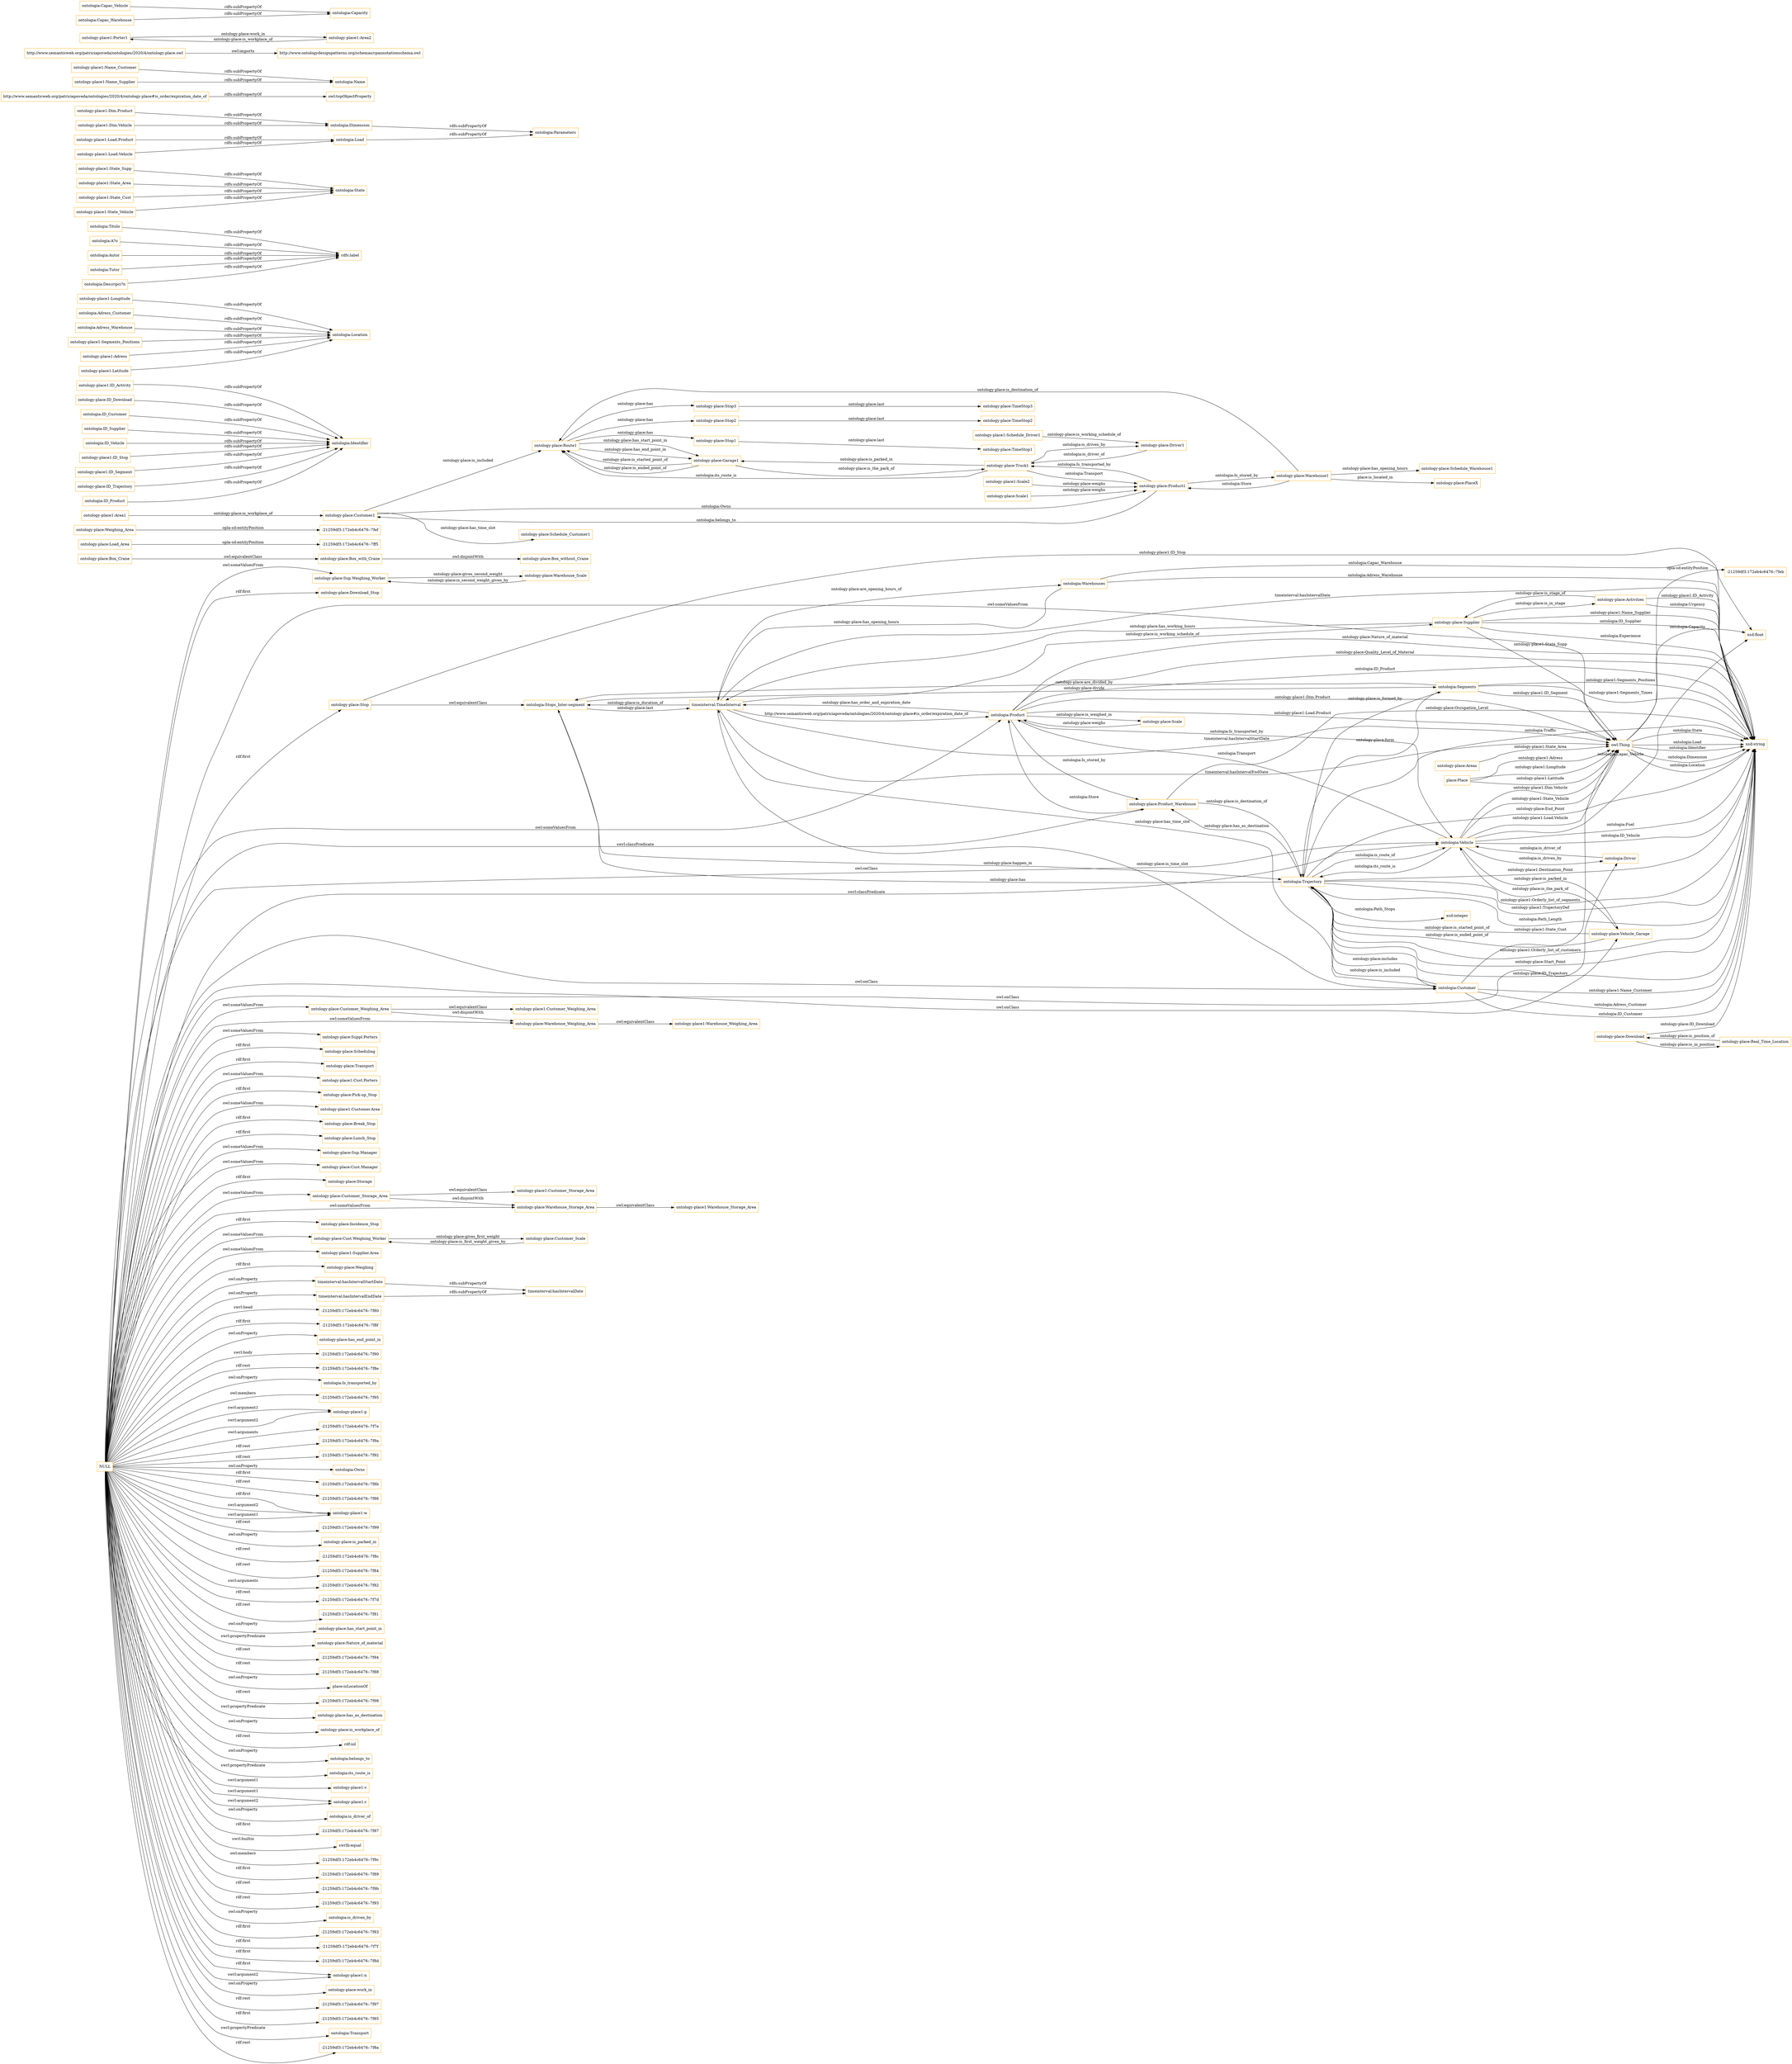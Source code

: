 digraph ar2dtool_diagram { 
rankdir=LR;
size="1501"
node [shape = rectangle, color="orange"]; "ontology-place:Sup.Weighing_Worker" "ontology-place:Supplier" "ontology-place:Download_Stop" "ontology-place:Customer_Scale" "ontology-place:Stop" "ontology-place:Customer_Weighing_Area" "ontology-place:Box_Crane" "ontology-place:Suppl.Porters" "ontology-place:Scheduling" "ontologia:Driver" "ontology-place:Warehouse_Scale" "ontology-place:Transport" "ontology-place1:Cust.Porters" "ontology-place:Pick-up_Stop" "ontology-place1:Customer.Area" "ontology-place:Break_Stop" "ontologia:Warehouses" "ontology-place1:Warehouse_Weighing_Area" "timeinterval:TimeInterval" "ontology-place:Lunch_Stop" "ontologia:Segments" "ontology-place:Sup.Manager" "ontology-place:Vehicle_Garage" "ontologia:Stops_Inter-segment" "ontology-place:Cust.Manager" "ontology-place:Box_with_Crane" "ontology-place:Warehouse_Weighing_Area" "ontologia:Product" "ontology-place:Product_Warehouse" "ontology-place1:Customer_Weighing_Area" "ontology-place1:Warehouse_Storage_Area" "ontologia:Customer" "ontology-place:Real_Time_Location" "ontology-place:Areas" "ontology-place:Box_without_Crane" "ontology-place1:Customer_Storage_Area" "ontology-place:Activities" "ontology-place:Storage" "ontology-place:Warehouse_Storage_Area" "ontology-place:Scale" "owl:Thing" "ontology-place:Customer_Storage_Area" "ontology-place:Incidence_Stop" "ontology-place:Download" "ontology-place:Cust.Weighing_Worker" "place:Place" "ontology-place1:Supplier.Area" "ontology-place:Weighing" "ontology-place:Load_Area" "ontologia:Trajectory" "ontologia:Vehicle" "ontology-place:Weighing_Area" ; /*classes style*/
	"ontology-place1:Area1" -> "ontology-place:Customer1" [ label = "ontology-place:is_workplace_of" ];
	"timeinterval:hasIntervalStartDate" -> "timeinterval:hasIntervalDate" [ label = "rdfs:subPropertyOf" ];
	"ontology-place:Route1" -> "ontology-place:Stop2" [ label = "ontology-place:has" ];
	"ontology-place:Route1" -> "ontology-place:Stop1" [ label = "ontology-place:has" ];
	"ontology-place:Route1" -> "ontology-place:Garage1" [ label = "ontology-place:has_start_point_in" ];
	"ontology-place:Route1" -> "ontology-place:Stop3" [ label = "ontology-place:has" ];
	"ontology-place:Route1" -> "ontology-place:Garage1" [ label = "ontology-place:has_end_point_in" ];
	"ontology-place:Garage1" -> "ontology-place:Truck1" [ label = "ontology-place:is_the_park_of" ];
	"ontology-place:Garage1" -> "ontology-place:Route1" [ label = "ontology-place:is_started_point_of" ];
	"ontology-place:Garage1" -> "ontology-place:Route1" [ label = "ontology-place:is_ended_point_of" ];
	"ontology-place:Truck1" -> "ontology-place:Driver1" [ label = "ontologia:is_driven_by" ];
	"ontology-place:Truck1" -> "ontology-place:Route1" [ label = "ontologia:its_route_is" ];
	"ontology-place:Truck1" -> "ontology-place:Garage1" [ label = "ontology-place:is_parked_in" ];
	"ontology-place:Truck1" -> "ontology-place:Product1" [ label = "ontologia:Transport" ];
	"ontology-place:Warehouse_Weighing_Area" -> "ontology-place1:Warehouse_Weighing_Area" [ label = "owl:equivalentClass" ];
	"ontology-place1:ID_Activity" -> "ontologia:Identifier" [ label = "rdfs:subPropertyOf" ];
	"ontology-place1:Longitude" -> "ontologia:Location" [ label = "rdfs:subPropertyOf" ];
	"ontologia:Adress_Customer" -> "ontologia:Location" [ label = "rdfs:subPropertyOf" ];
	"ontologia:Titulo" -> "rdfs:label" [ label = "rdfs:subPropertyOf" ];
	"ontology-place:Box_Crane" -> "ontology-place:Box_with_Crane" [ label = "owl:equivalentClass" ];
	"ontology-place1:State_Supp" -> "ontologia:State" [ label = "rdfs:subPropertyOf" ];
	"ontologia:Adress_Warehouse" -> "ontologia:Location" [ label = "rdfs:subPropertyOf" ];
	"ontology-place1:Scale2" -> "ontology-place:Product1" [ label = "ontology-place:weighs" ];
	"ontology-place:Customer_Weighing_Area" -> "ontology-place:Warehouse_Weighing_Area" [ label = "owl:disjointWith" ];
	"ontology-place:Customer_Weighing_Area" -> "ontology-place1:Customer_Weighing_Area" [ label = "owl:equivalentClass" ];
	"ontology-place:Warehouse1" -> "ontology-place:Product1" [ label = "ontologia:Store" ];
	"ontology-place:Warehouse1" -> "ontology-place:Route1" [ label = "ontology-place:is_destination_of" ];
	"ontology-place:Warehouse1" -> "ontology-place:Schedule_Warehouse1" [ label = "ontology-place:has_opening_hours" ];
	"ontology-place:Warehouse1" -> "ontology-place:PlaceX" [ label = "place:is_located_in" ];
	"ontology-place:Warehouse_Storage_Area" -> "ontology-place1:Warehouse_Storage_Area" [ label = "owl:equivalentClass" ];
	"ontology-place:Scale1" -> "ontology-place:Product1" [ label = "ontology-place:weighs" ];
	"ontology-place:Stop3" -> "ontology-place:TimeStop3" [ label = "ontology-place:last" ];
	"ontologia:Load" -> "ontologia:Parameters" [ label = "rdfs:subPropertyOf" ];
	"http://www.semanticweb.org/patriciapoveda/ontologies/2020/4/ontology-place#is_order/expiration_date_of" -> "owl:topObjectProperty" [ label = "rdfs:subPropertyOf" ];
	"ontology-place:Product1" -> "ontology-place:Warehouse1" [ label = "ontologia:Is_stored_by" ];
	"ontology-place:Product1" -> "ontology-place:Customer1" [ label = "ontologia:belongs_to" ];
	"ontology-place:Product1" -> "ontology-place:Truck1" [ label = "ontologia:Is_transported_by" ];
	"timeinterval:hasIntervalEndDate" -> "timeinterval:hasIntervalDate" [ label = "rdfs:subPropertyOf" ];
	"ontology-place:Driver1" -> "ontology-place:Truck1" [ label = "ontologia:is_driver_of" ];
	"ontology-place1:Name_Customer" -> "ontologia:Name" [ label = "rdfs:subPropertyOf" ];
	"http://www.semanticweb.org/patriciapoveda/ontologies/2020/4/ontology-place.owl" -> "http://www.ontologydesignpatterns.org/schemas/cpannotationschema.owl" [ label = "owl:imports" ];
	"ontologia:Dimension" -> "ontologia:Parameters" [ label = "rdfs:subPropertyOf" ];
	"ontology-place:Load_Area" -> "-21259df3:172eb4c6476:-7ff5" [ label = "opla-sd:entityPosition" ];
	"ontology-place:Weighing_Area" -> "-21259df3:172eb4c6476:-7fef" [ label = "opla-sd:entityPosition" ];
	"ontology-place:Box_with_Crane" -> "ontology-place:Box_without_Crane" [ label = "owl:disjointWith" ];
	"ontology-place:Stop2" -> "ontology-place:TimeStop2" [ label = "ontology-place:last" ];
	"ontology-place:ID_Download" -> "ontologia:Identifier" [ label = "rdfs:subPropertyOf" ];
	"ontologia:ID_Customer" -> "ontologia:Identifier" [ label = "rdfs:subPropertyOf" ];
	"ontologia:ID_Supplier" -> "ontologia:Identifier" [ label = "rdfs:subPropertyOf" ];
	"ontology-place1:Porter1" -> "ontology-place1:Area2" [ label = "ontology-place:work_in" ];
	"ontology-place1:Segments_Positions" -> "ontologia:Location" [ label = "rdfs:subPropertyOf" ];
	"owl:Thing" -> "-21259df3:172eb4c6476:-7feb" [ label = "opla-sd:entityPosition" ];
	"NULL" -> "-21259df3:172eb4c6476:-7f80" [ label = "swrl:head" ];
	"NULL" -> "-21259df3:172eb4c6476:-7f8f" [ label = "rdf:first" ];
	"NULL" -> "ontology-place:has_end_point_in" [ label = "owl:onProperty" ];
	"NULL" -> "-21259df3:172eb4c6476:-7f90" [ label = "swrl:body" ];
	"NULL" -> "ontology-place:Customer_Weighing_Area" [ label = "owl:someValuesFrom" ];
	"NULL" -> "-21259df3:172eb4c6476:-7f8e" [ label = "rdf:rest" ];
	"NULL" -> "ontologia:Is_transported_by" [ label = "owl:onProperty" ];
	"NULL" -> "-21259df3:172eb4c6476:-7f95" [ label = "owl:members" ];
	"NULL" -> "ontology-place1:p" [ label = "swrl:argument1" ];
	"NULL" -> "-21259df3:172eb4c6476:-7f7e" [ label = "swrl:arguments" ];
	"NULL" -> "-21259df3:172eb4c6476:-7f9a" [ label = "rdf:rest" ];
	"NULL" -> "-21259df3:172eb4c6476:-7f92" [ label = "rdf:rest" ];
	"NULL" -> "ontologia:Owns" [ label = "owl:onProperty" ];
	"NULL" -> "-21259df3:172eb4c6476:-7f8b" [ label = "rdf:first" ];
	"NULL" -> "-21259df3:172eb4c6476:-7f86" [ label = "rdf:rest" ];
	"NULL" -> "ontology-place1:w" [ label = "swrl:argument2" ];
	"NULL" -> "ontologia:Vehicle" [ label = "owl:onClass" ];
	"NULL" -> "-21259df3:172eb4c6476:-7f99" [ label = "rdf:rest" ];
	"NULL" -> "owl:Thing" [ label = "owl:someValuesFrom" ];
	"NULL" -> "ontology-place:is_parked_in" [ label = "owl:onProperty" ];
	"NULL" -> "ontology-place:Scheduling" [ label = "rdf:first" ];
	"NULL" -> "ontology-place:Lunch_Stop" [ label = "rdf:first" ];
	"NULL" -> "ontology-place:Cust.Manager" [ label = "owl:someValuesFrom" ];
	"NULL" -> "ontology-place:Break_Stop" [ label = "rdf:first" ];
	"NULL" -> "-21259df3:172eb4c6476:-7f8c" [ label = "rdf:rest" ];
	"NULL" -> "-21259df3:172eb4c6476:-7f84" [ label = "rdf:rest" ];
	"NULL" -> "ontologia:Product" [ label = "owl:someValuesFrom" ];
	"NULL" -> "ontology-place1:w" [ label = "swrl:argument1" ];
	"NULL" -> "-21259df3:172eb4c6476:-7f82" [ label = "swrl:arguments" ];
	"NULL" -> "ontology-place:Storage" [ label = "rdf:first" ];
	"NULL" -> "-21259df3:172eb4c6476:-7f7d" [ label = "rdf:rest" ];
	"NULL" -> "-21259df3:172eb4c6476:-7f81" [ label = "rdf:rest" ];
	"NULL" -> "ontology-place:has_start_point_in" [ label = "owl:onProperty" ];
	"NULL" -> "ontology-place:Weighing" [ label = "rdf:first" ];
	"NULL" -> "ontology-place:Nature_of_material" [ label = "swrl:propertyPredicate" ];
	"NULL" -> "-21259df3:172eb4c6476:-7f94" [ label = "rdf:rest" ];
	"NULL" -> "ontology-place:Download_Stop" [ label = "rdf:first" ];
	"NULL" -> "ontology-place:Customer_Storage_Area" [ label = "owl:someValuesFrom" ];
	"NULL" -> "ontology-place:Warehouse_Storage_Area" [ label = "owl:someValuesFrom" ];
	"NULL" -> "-21259df3:172eb4c6476:-7f88" [ label = "rdf:rest" ];
	"NULL" -> "ontology-place:Suppl.Porters" [ label = "owl:someValuesFrom" ];
	"NULL" -> "place:isLocationOf" [ label = "owl:onProperty" ];
	"NULL" -> "ontologia:Vehicle" [ label = "swrl:classPredicate" ];
	"NULL" -> "timeinterval:hasIntervalStartDate" [ label = "owl:onProperty" ];
	"NULL" -> "-21259df3:172eb4c6476:-7f98" [ label = "rdf:rest" ];
	"NULL" -> "ontology-place:has_as_destination" [ label = "swrl:propertyPredicate" ];
	"NULL" -> "ontology-place:Incidence_Stop" [ label = "rdf:first" ];
	"NULL" -> "ontology-place:is_workplace_of" [ label = "owl:onProperty" ];
	"NULL" -> "rdf:nil" [ label = "rdf:rest" ];
	"NULL" -> "ontologia:belongs_to" [ label = "owl:onProperty" ];
	"NULL" -> "ontology-place1:p" [ label = "swrl:argument2" ];
	"NULL" -> "ontologia:its_route_is" [ label = "swrl:propertyPredicate" ];
	"NULL" -> "ontology-place1:Supplier.Area" [ label = "owl:someValuesFrom" ];
	"NULL" -> "ontology-place1:v" [ label = "swrl:argument1" ];
	"NULL" -> "ontologia:Customer" [ label = "owl:onClass" ];
	"NULL" -> "ontology-place1:r" [ label = "swrl:argument1" ];
	"NULL" -> "ontologia:is_driver_of" [ label = "owl:onProperty" ];
	"NULL" -> "-21259df3:172eb4c6476:-7f87" [ label = "rdf:first" ];
	"NULL" -> "swrlb:equal" [ label = "swrl:builtin" ];
	"NULL" -> "-21259df3:172eb4c6476:-7f9c" [ label = "owl:members" ];
	"NULL" -> "ontology-place:Product_Warehouse" [ label = "swrl:classPredicate" ];
	"NULL" -> "timeinterval:hasIntervalEndDate" [ label = "owl:onProperty" ];
	"NULL" -> "ontology-place:Stop" [ label = "rdf:first" ];
	"NULL" -> "ontology-place:Sup.Manager" [ label = "owl:someValuesFrom" ];
	"NULL" -> "-21259df3:172eb4c6476:-7f89" [ label = "rdf:first" ];
	"NULL" -> "-21259df3:172eb4c6476:-7f9b" [ label = "rdf:rest" ];
	"NULL" -> "-21259df3:172eb4c6476:-7f93" [ label = "rdf:rest" ];
	"NULL" -> "ontologia:is_driven_by" [ label = "owl:onProperty" ];
	"NULL" -> "ontology-place1:Cust.Porters" [ label = "owl:someValuesFrom" ];
	"NULL" -> "-21259df3:172eb4c6476:-7f83" [ label = "rdf:first" ];
	"NULL" -> "ontology-place:Transport" [ label = "rdf:first" ];
	"NULL" -> "-21259df3:172eb4c6476:-7f7f" [ label = "rdf:first" ];
	"NULL" -> "ontology-place:Pick-up_Stop" [ label = "rdf:first" ];
	"NULL" -> "ontology-place:Vehicle_Garage" [ label = "owl:onClass" ];
	"NULL" -> "ontology-place1:r" [ label = "swrl:argument2" ];
	"NULL" -> "-21259df3:172eb4c6476:-7f8d" [ label = "rdf:first" ];
	"NULL" -> "ontology-place1:n" [ label = "rdf:first" ];
	"NULL" -> "ontology-place:work_in" [ label = "owl:onProperty" ];
	"NULL" -> "-21259df3:172eb4c6476:-7f97" [ label = "rdf:rest" ];
	"NULL" -> "ontology-place:Warehouse_Weighing_Area" [ label = "owl:someValuesFrom" ];
	"NULL" -> "ontologia:Driver" [ label = "owl:onClass" ];
	"NULL" -> "-21259df3:172eb4c6476:-7f85" [ label = "rdf:first" ];
	"NULL" -> "ontologia:Transport" [ label = "swrl:propertyPredicate" ];
	"NULL" -> "ontology-place1:w" [ label = "rdf:first" ];
	"NULL" -> "ontology-place:Sup.Weighing_Worker" [ label = "owl:someValuesFrom" ];
	"NULL" -> "ontology-place1:Customer.Area" [ label = "owl:someValuesFrom" ];
	"NULL" -> "ontology-place1:n" [ label = "swrl:argument2" ];
	"NULL" -> "-21259df3:172eb4c6476:-7f8a" [ label = "rdf:rest" ];
	"NULL" -> "ontology-place:Cust.Weighing_Worker" [ label = "owl:someValuesFrom" ];
	"ontology-place:Stop1" -> "ontology-place:TimeStop1" [ label = "ontology-place:last" ];
	"ontology-place1:State_Area" -> "ontologia:State" [ label = "rdfs:subPropertyOf" ];
	"ontologia:ID_Vehicle" -> "ontologia:Identifier" [ label = "rdfs:subPropertyOf" ];
	"ontology-place1:ID_Stop" -> "ontologia:Identifier" [ label = "rdfs:subPropertyOf" ];
	"ontology-place1:Name_Supplier" -> "ontologia:Name" [ label = "rdfs:subPropertyOf" ];
	"ontology-place1:ID_Segment" -> "ontologia:Identifier" [ label = "rdfs:subPropertyOf" ];
	"ontologia:A?o" -> "rdfs:label" [ label = "rdfs:subPropertyOf" ];
	"ontology-place1:Adress" -> "ontologia:Location" [ label = "rdfs:subPropertyOf" ];
	"ontology-place1:Schedule_Driver1" -> "ontology-place:Driver1" [ label = "ontology-place:is_working_schedule_of" ];
	"ontology-place:ID_Trajectory" -> "ontologia:Identifier" [ label = "rdfs:subPropertyOf" ];
	"ontologia:Autor" -> "rdfs:label" [ label = "rdfs:subPropertyOf" ];
	"ontology-place:Customer1" -> "ontology-place:Product1" [ label = "ontologia:Owns" ];
	"ontology-place:Customer1" -> "ontology-place:Route1" [ label = "ontology-place:is_included" ];
	"ontology-place:Customer1" -> "ontology-place:Schedule_Customer1" [ label = "ontology-place:has_time_slot" ];
	"ontology-place1:Area2" -> "ontology-place1:Porter1" [ label = "ontology-place:is_workplace_of" ];
	"ontology-place1:Latitude" -> "ontologia:Location" [ label = "rdfs:subPropertyOf" ];
	"ontologia:Capac_Vehicle" -> "ontologia:Capacity" [ label = "rdfs:subPropertyOf" ];
	"ontologia:Tutor" -> "rdfs:label" [ label = "rdfs:subPropertyOf" ];
	"ontology-place1:Load.Product" -> "ontologia:Load" [ label = "rdfs:subPropertyOf" ];
	"ontologia:Descripci?n" -> "rdfs:label" [ label = "rdfs:subPropertyOf" ];
	"ontology-place1:Load.Vehicle" -> "ontologia:Load" [ label = "rdfs:subPropertyOf" ];
	"ontologia:ID_Product" -> "ontologia:Identifier" [ label = "rdfs:subPropertyOf" ];
	"ontology-place1:State_Cust" -> "ontologia:State" [ label = "rdfs:subPropertyOf" ];
	"ontology-place:Customer_Storage_Area" -> "ontology-place:Warehouse_Storage_Area" [ label = "owl:disjointWith" ];
	"ontology-place:Customer_Storage_Area" -> "ontology-place1:Customer_Storage_Area" [ label = "owl:equivalentClass" ];
	"ontology-place1:Dim.Product" -> "ontologia:Dimension" [ label = "rdfs:subPropertyOf" ];
	"ontology-place1:Dim.Vehicle" -> "ontologia:Dimension" [ label = "rdfs:subPropertyOf" ];
	"ontology-place:Stop" -> "ontologia:Stops_Inter-segment" [ label = "owl:equivalentClass" ];
	"ontologia:Capac_Warehouse" -> "ontologia:Capacity" [ label = "rdfs:subPropertyOf" ];
	"ontology-place1:State_Vehicle" -> "ontologia:State" [ label = "rdfs:subPropertyOf" ];
	"ontologia:Product" -> "ontology-place:Product_Warehouse" [ label = "ontologia:Is_stored_by" ];
	"ontologia:Trajectory" -> "xsd:string" [ label = "ontology-place1:Orderly_list_of_customers" ];
	"ontologia:Stops_Inter-segment" -> "ontologia:Segments" [ label = "ontology-place:divide" ];
	"ontologia:Segments" -> "ontologia:Stops_Inter-segment" [ label = "ontology-place:are_divided_by" ];
	"timeinterval:TimeInterval" -> "owl:Thing" [ label = "timeinterval:hasIntervalStartDate" ];
	"ontologia:Product" -> "timeinterval:TimeInterval" [ label = "ontology-place:has_order_and_expiration_date" ];
	"ontologia:Vehicle" -> "xsd:string" [ label = "ontologia:Fuel" ];
	"ontologia:Vehicle" -> "owl:Thing" [ label = "ontology-place1:Dim.Vehicle" ];
	"timeinterval:TimeInterval" -> "owl:Thing" [ label = "timeinterval:hasIntervalEndDate" ];
	"ontologia:Trajectory" -> "xsd:string" [ label = "ontology-place:ID_Trajectory" ];
	"ontologia:Trajectory" -> "xsd:integer" [ label = "ontologia:Path_Stops" ];
	"ontologia:Trajectory" -> "ontologia:Customer" [ label = "ontology-place:includes" ];
	"ontology-place:Warehouse_Scale" -> "ontology-place:Sup.Weighing_Worker" [ label = "ontology-place:is_second_weight_given_by" ];
	"ontology-place:Product_Warehouse" -> "ontologia:Product" [ label = "ontologia:Store" ];
	"place:Place" -> "owl:Thing" [ label = "ontology-place1:Longitude" ];
	"ontologia:Trajectory" -> "ontologia:Vehicle" [ label = "ontologia:is_route_of" ];
	"ontology-place:Supplier" -> "xsd:string" [ label = "ontologia:Experience" ];
	"owl:Thing" -> "xsd:string" [ label = "ontologia:Dimension" ];
	"ontologia:Customer" -> "timeinterval:TimeInterval" [ label = "ontology-place:has_time_slot" ];
	"ontology-place:Areas" -> "owl:Thing" [ label = "ontology-place1:State_Area" ];
	"ontologia:Segments" -> "xsd:string" [ label = "ontology-place1:Segments_Times" ];
	"timeinterval:TimeInterval" -> "xsd:string" [ label = "timeinterval:hasIntervalDate" ];
	"timeinterval:TimeInterval" -> "ontologia:Product" [ label = "http://www.semanticweb.org/patriciapoveda/ontologies/2020/4/ontology-place#is_order/expiration_date_of" ];
	"ontologia:Customer" -> "xsd:string" [ label = "ontologia:ID_Customer" ];
	"ontologia:Trajectory" -> "xsd:string" [ label = "ontologia:Path_Length" ];
	"ontologia:Product" -> "ontology-place:Scale" [ label = "ontology-place:is_weighed_in" ];
	"owl:Thing" -> "xsd:string" [ label = "ontologia:Location" ];
	"ontology-place:Supplier" -> "ontology-place:Activities" [ label = "ontology-place:is_in_stage" ];
	"ontology-place:Download" -> "xsd:string" [ label = "ontology-place:ID_Download" ];
	"ontologia:Segments" -> "ontologia:Trajectory" [ label = "ontology-place:form" ];
	"ontologia:Product" -> "ontologia:Vehicle" [ label = "ontologia:Is_transported_by" ];
	"ontologia:Vehicle" -> "ontologia:Driver" [ label = "ontologia:is_driven_by" ];
	"place:Place" -> "owl:Thing" [ label = "ontology-place1:Latitude" ];
	"ontologia:Driver" -> "ontologia:Vehicle" [ label = "ontologia:is_driver_of" ];
	"ontology-place:Activities" -> "xsd:string" [ label = "ontology-place1:ID_Activity" ];
	"ontologia:Product" -> "xsd:string" [ label = "ontology-place:Nature_of_material" ];
	"ontologia:Customer" -> "xsd:string" [ label = "ontology-place1:Name_Customer" ];
	"ontology-place:Sup.Weighing_Worker" -> "ontology-place:Warehouse_Scale" [ label = "ontology-place:gives_second_weight" ];
	"ontology-place:Vehicle_Garage" -> "ontologia:Vehicle" [ label = "ontology-place:is_the_park_of" ];
	"ontologia:Vehicle" -> "xsd:float" [ label = "ontologia:Capac_Vehicle" ];
	"ontologia:Trajectory" -> "xsd:string" [ label = "ontology-place:Start_Point" ];
	"ontology-place:Supplier" -> "timeinterval:TimeInterval" [ label = "ontology-place:has_working_hours" ];
	"ontologia:Segments" -> "owl:Thing" [ label = "ontology-place1:ID_Segment" ];
	"ontologia:Customer" -> "xsd:string" [ label = "ontologia:Adress_Customer" ];
	"ontology-place:Cust.Weighing_Worker" -> "ontology-place:Customer_Scale" [ label = "ontology-place:gives_first_weight" ];
	"ontology-place:Supplier" -> "xsd:string" [ label = "ontology-place1:Name_Supplier" ];
	"owl:Thing" -> "xsd:string" [ label = "ontologia:State" ];
	"ontology-place:Supplier" -> "xsd:string" [ label = "ontologia:ID_Supplier" ];
	"owl:Thing" -> "xsd:float" [ label = "ontologia:Capacity" ];
	"ontologia:Trajectory" -> "xsd:string" [ label = "ontologia:Traffic" ];
	"ontology-place:Activities" -> "xsd:string" [ label = "ontologia:Urgency" ];
	"ontology-place:Customer_Scale" -> "ontology-place:Cust.Weighing_Worker" [ label = "ontology-place:is_first_weight_given_by" ];
	"place:Place" -> "owl:Thing" [ label = "ontology-place1:Adress" ];
	"ontology-place:Activities" -> "ontology-place:Supplier" [ label = "ontology-place:is_stage_of" ];
	"ontology-place:Product_Warehouse" -> "ontologia:Trajectory" [ label = "ontology-place:is_destination_of" ];
	"ontologia:Vehicle" -> "ontologia:Product" [ label = "ontologia:Transport" ];
	"ontologia:Trajectory" -> "ontologia:Segments" [ label = "ontology-place:is_formed_by" ];
	"ontologia:Trajectory" -> "xsd:string" [ label = "ontology-place:End_Point" ];
	"ontologia:Vehicle" -> "ontologia:Trajectory" [ label = "ontologia:its_route_is" ];
	"timeinterval:TimeInterval" -> "ontologia:Customer" [ label = "ontology-place:is_time_slot" ];
	"timeinterval:TimeInterval" -> "ontology-place:Supplier" [ label = "ontology-place:is_working_schedule_of" ];
	"ontology-place:Vehicle_Garage" -> "ontologia:Trajectory" [ label = "ontology-place:is_started_point_of" ];
	"ontologia:Trajectory" -> "xsd:string" [ label = "ontology-place1:Destination_Point" ];
	"ontologia:Customer" -> "ontologia:Trajectory" [ label = "ontology-place:is_included" ];
	"ontology-place:Scale" -> "ontologia:Product" [ label = "ontology-place:weighs" ];
	"ontology-place:Stop" -> "xsd:string" [ label = "ontology-place1:ID_Stop" ];
	"ontology-place:Download" -> "ontology-place:Real_Time_Location" [ label = "ontology-place:is_in_position" ];
	"ontologia:Product" -> "owl:Thing" [ label = "ontology-place1:Dim.Product" ];
	"ontologia:Trajectory" -> "xsd:string" [ label = "ontology-place1:Orderly_list_of_segments" ];
	"ontologia:Warehouses" -> "xsd:float" [ label = "ontologia:Capac_Warehouse" ];
	"ontologia:Segments" -> "xsd:string" [ label = "ontology-place1:Segments_Positions" ];
	"ontologia:Product" -> "xsd:string" [ label = "ontology-place:Quality_Level_of_Material" ];
	"ontologia:Trajectory" -> "ontologia:Stops_Inter-segment" [ label = "ontology-place:has" ];
	"ontologia:Customer" -> "owl:Thing" [ label = "ontology-place1:State_Cust" ];
	"ontologia:Trajectory" -> "xsd:string" [ label = "ontology-place1:TrajectoryDef" ];
	"ontologia:Trajectory" -> "ontology-place:Product_Warehouse" [ label = "ontology-place:has_as_destination" ];
	"timeinterval:TimeInterval" -> "ontologia:Stops_Inter-segment" [ label = "ontology-place:is_duration_of" ];
	"ontologia:Vehicle" -> "xsd:string" [ label = "ontologia:ID_Vehicle" ];
	"ontologia:Vehicle" -> "owl:Thing" [ label = "ontology-place1:State_Vehicle" ];
	"ontology-place:Supplier" -> "owl:Thing" [ label = "ontology-place1:State_Supp" ];
	"ontology-place:Vehicle_Garage" -> "ontologia:Trajectory" [ label = "ontology-place:is_ended_point_of" ];
	"timeinterval:TimeInterval" -> "ontologia:Warehouses" [ label = "ontology-place:are_opening_hours_of" ];
	"ontologia:Warehouses" -> "xsd:string" [ label = "ontologia:Adress_Warehouse" ];
	"ontologia:Vehicle" -> "owl:Thing" [ label = "ontology-place1:Load.Vehicle" ];
	"ontology-place:Product_Warehouse" -> "xsd:string" [ label = "ontology-place:Occupation_Level" ];
	"ontology-place:Real_Time_Location" -> "ontology-place:Download" [ label = "ontology-place:is_position_of" ];
	"ontologia:Warehouses" -> "timeinterval:TimeInterval" [ label = "ontology-place:has_opening_hours" ];
	"ontologia:Stops_Inter-segment" -> "ontologia:Trajectory" [ label = "ontology-place:happen_in" ];
	"ontologia:Product" -> "owl:Thing" [ label = "ontology-place1:Load.Product" ];
	"owl:Thing" -> "xsd:string" [ label = "ontologia:Load" ];
	"owl:Thing" -> "xsd:string" [ label = "ontologia:Identifier" ];
	"ontologia:Stops_Inter-segment" -> "timeinterval:TimeInterval" [ label = "ontology-place:last" ];
	"ontologia:Product" -> "xsd:string" [ label = "ontologia:ID_Product" ];
	"ontologia:Vehicle" -> "ontology-place:Vehicle_Garage" [ label = "ontology-place:is_parked_in" ];

}
